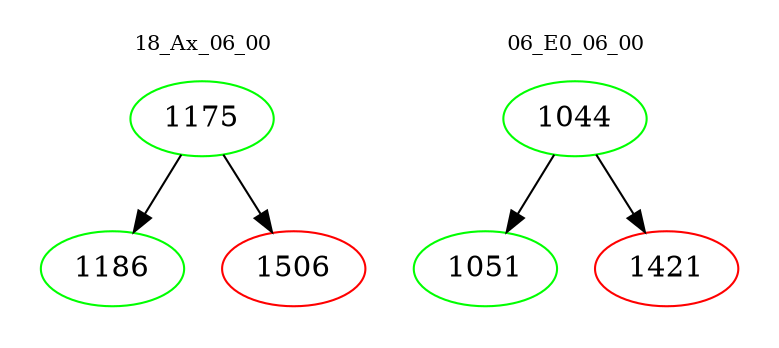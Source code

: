 digraph{
subgraph cluster_0 {
color = white
label = "18_Ax_06_00";
fontsize=10;
T0_1175 [label="1175", color="green"]
T0_1175 -> T0_1186 [color="black"]
T0_1186 [label="1186", color="green"]
T0_1175 -> T0_1506 [color="black"]
T0_1506 [label="1506", color="red"]
}
subgraph cluster_1 {
color = white
label = "06_E0_06_00";
fontsize=10;
T1_1044 [label="1044", color="green"]
T1_1044 -> T1_1051 [color="black"]
T1_1051 [label="1051", color="green"]
T1_1044 -> T1_1421 [color="black"]
T1_1421 [label="1421", color="red"]
}
}
